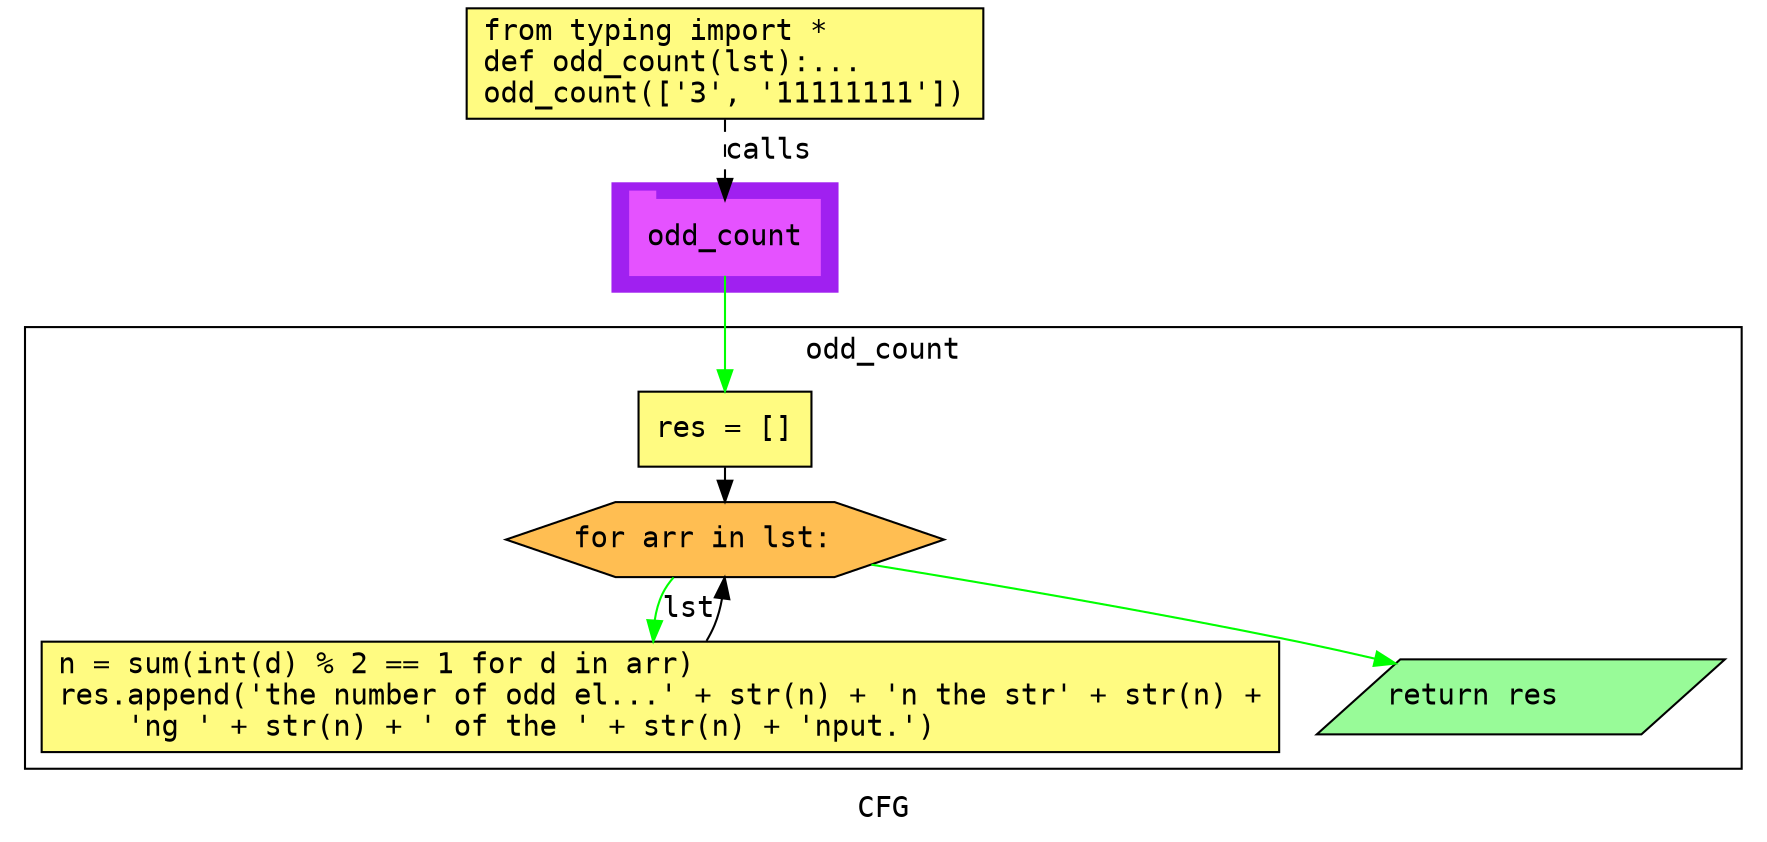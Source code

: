digraph cluster710CFG {
	graph [bb="0,0,832,396",
		compound=True,
		fontname="DejaVu Sans Mono",
		label=CFG,
		lheight=0.21,
		lp="416,11.5",
		lwidth=0.35,
		pack=False,
		rankdir=TB,
		ranksep=0.02
	];
	node [fontname="DejaVu Sans Mono",
		label="\N"
	];
	edge [fontname="DejaVu Sans Mono"];
	subgraph cluster_1 {
		graph [bb="290,260,398,312",
			color=purple,
			compound=true,
			fontname="DejaVu Sans Mono",
			label="",
			rankdir=TB,
			ranksep=0.02,
			shape=tab,
			style=filled
		];
		node [fontname="DejaVu Sans Mono"];
		edge [fontname="DejaVu Sans Mono"];
		16	[color="#E552FF",
			height=0.5,
			label=odd_count,
			linenum="[20]",
			pos="344,286",
			shape=tab,
			style=filled,
			width=1.2639];
	}
	subgraph cluster2odd_count {
		graph [bb="8,31,824,243",
			compound=True,
			fontname="DejaVu Sans Mono",
			label=odd_count,
			lheight=0.21,
			lp="416,231.5",
			lwidth=1.04,
			pack=False,
			rankdir=TB,
			ranksep=0.02
		];
		node [fontname="DejaVu Sans Mono"];
		edge [fontname="DejaVu Sans Mono"];
		subgraph cluster_5 {
			graph [color=purple,
				compound=true,
				fontname="DejaVu Sans Mono",
				label="",
				rankdir=TB,
				ranksep=0.02,
				shape=tab,
				style=filled
			];
			node [fontname="DejaVu Sans Mono"];
			edge [fontname="DejaVu Sans Mono"];
		}
		3	[fillcolor="#FFFB81",
			height=0.5,
			label="res = []\l",
			linenum="[5]",
			pos="344,194",
			shape=rectangle,
			style="filled,solid",
			width=1.1528];
		4	[fillcolor="#FFBE52",
			height=0.5,
			label="for arr in lst:\l",
			linenum="[6]",
			pos="344,141",
			shape=hexagon,
			style="filled,solid",
			width=2.9186];
		3 -> 4	[color=black,
			pos="e,344,159.25 344,175.73 344,173.66 344,171.5 344,169.32"];
		5	[fillcolor="#FFFB81",
			height=0.73611,
			label="n = sum(int(d) % 2 == 1 for d in arr)\lres.append('the number of odd el...' + str(n) + 'n the str' + str(n) +\l    'ng ' + str(n) + ' \
of the ' + str(n) + 'nput.')\l",
			linenum="[7, 8]",
			pos="313,65.5",
			shape=rectangle,
			style="filled,solid",
			width=8.25];
		4 -> 5	[color=green,
			label=lst,
			lp="322.5,107.5",
			pos="e,306.57,92.184 315.66,122.88 313.41,120.5 311.46,117.88 310,115 308.03,111.1 306.98,106.8 306.55,102.42"];
		6	[fillcolor="#98fb98",
			height=0.5,
			label="return res\l",
			linenum="[18]",
			pos="722,65.5",
			shape=parallelogram,
			style="filled,solid",
			width=2.6206];
		4 -> 6	[color=green,
			pos="e,664.15,81.576 414.62,129.07 470.33,120.11 549.88,106.57 619,92 630.48,89.581 642.62,86.787 654.38,83.956"];
		5 -> 4	[color=black,
			pos="e,343.85,122.75 335.13,92.381 336.61,94.859 337.93,97.415 339,100 340.66,104 341.8,108.41 342.59,112.78"];
	}
	1	[fillcolor="#FFFB81",
		height=0.73611,
		label="from typing import *\ldef odd_count(lst):...\lodd_count(['3', '11111111'])\l",
		linenum="[1]",
		pos="344,369.5",
		shape=rectangle,
		style="filled,solid",
		width=3.4444];
	1 -> 16	[label=calls,
		lp="365,327.5",
		pos="e,344,304.13 344,342.71 344,333.66 344,323.47 344,314.3",
		style=dashed];
	16 -> 3	[color=green,
		pos="e,344,212.3 344,267.65 344,254.82 344,237.11 344,222.38"];
}

